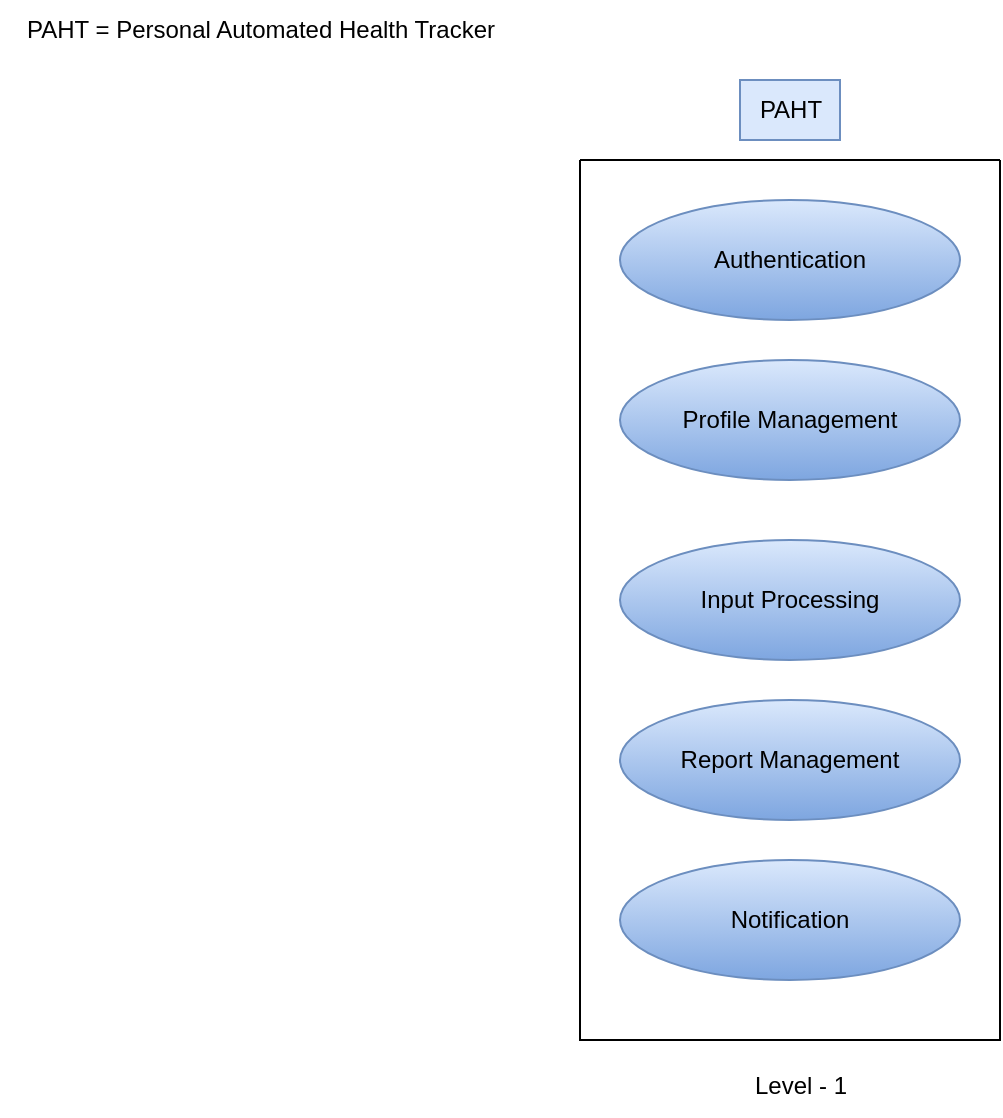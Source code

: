 <mxfile version="24.8.0">
  <diagram name="Page-1" id="PnSGMqapPATFpCUzwmAE">
    <mxGraphModel dx="880" dy="426" grid="1" gridSize="10" guides="1" tooltips="1" connect="1" arrows="1" fold="1" page="1" pageScale="1" pageWidth="850" pageHeight="1100" math="0" shadow="0">
      <root>
        <mxCell id="0" />
        <mxCell id="1" parent="0" />
        <mxCell id="L4zJH4hxyr6IznGPQIIQ-8" value="" style="swimlane;startSize=0;" vertex="1" parent="1">
          <mxGeometry x="320" y="390" width="210" height="440" as="geometry" />
        </mxCell>
        <mxCell id="L4zJH4hxyr6IznGPQIIQ-9" value="Authentication" style="ellipse;whiteSpace=wrap;html=1;fillColor=#dae8fc;strokeColor=#6c8ebf;gradientColor=#7ea6e0;" vertex="1" parent="L4zJH4hxyr6IznGPQIIQ-8">
          <mxGeometry x="20" y="20" width="170" height="60" as="geometry" />
        </mxCell>
        <mxCell id="L4zJH4hxyr6IznGPQIIQ-10" value="Profile Management" style="ellipse;whiteSpace=wrap;html=1;fillColor=#dae8fc;strokeColor=#6c8ebf;gradientColor=#7ea6e0;" vertex="1" parent="L4zJH4hxyr6IznGPQIIQ-8">
          <mxGeometry x="20" y="100" width="170" height="60" as="geometry" />
        </mxCell>
        <mxCell id="L4zJH4hxyr6IznGPQIIQ-11" value="Input Processing" style="ellipse;whiteSpace=wrap;html=1;fillColor=#dae8fc;gradientColor=#7ea6e0;strokeColor=#6c8ebf;" vertex="1" parent="L4zJH4hxyr6IznGPQIIQ-8">
          <mxGeometry x="20" y="190" width="170" height="60" as="geometry" />
        </mxCell>
        <mxCell id="L4zJH4hxyr6IznGPQIIQ-12" value="Report Management" style="ellipse;whiteSpace=wrap;html=1;fillColor=#dae8fc;gradientColor=#7ea6e0;strokeColor=#6c8ebf;" vertex="1" parent="L4zJH4hxyr6IznGPQIIQ-8">
          <mxGeometry x="20" y="270" width="170" height="60" as="geometry" />
        </mxCell>
        <mxCell id="L4zJH4hxyr6IznGPQIIQ-13" value="Notification" style="ellipse;whiteSpace=wrap;html=1;fillColor=#dae8fc;gradientColor=#7ea6e0;strokeColor=#6c8ebf;" vertex="1" parent="L4zJH4hxyr6IznGPQIIQ-8">
          <mxGeometry x="20" y="350" width="170" height="60" as="geometry" />
        </mxCell>
        <mxCell id="L4zJH4hxyr6IznGPQIIQ-14" value="PAHT" style="text;html=1;align=center;verticalAlign=middle;resizable=0;points=[];autosize=1;strokeColor=#6c8ebf;fillColor=#dae8fc;" vertex="1" parent="1">
          <mxGeometry x="400" y="350" width="50" height="30" as="geometry" />
        </mxCell>
        <mxCell id="L4zJH4hxyr6IznGPQIIQ-15" value="PAHT = Personal Automated Health Tracker" style="text;html=1;align=center;verticalAlign=middle;resizable=0;points=[];autosize=1;strokeColor=none;fillColor=none;" vertex="1" parent="1">
          <mxGeometry x="30" y="310" width="260" height="30" as="geometry" />
        </mxCell>
        <mxCell id="L4zJH4hxyr6IznGPQIIQ-16" value="Level - 1" style="text;html=1;align=center;verticalAlign=middle;resizable=0;points=[];autosize=1;strokeColor=none;fillColor=none;" vertex="1" parent="1">
          <mxGeometry x="395" y="838" width="70" height="30" as="geometry" />
        </mxCell>
      </root>
    </mxGraphModel>
  </diagram>
</mxfile>
